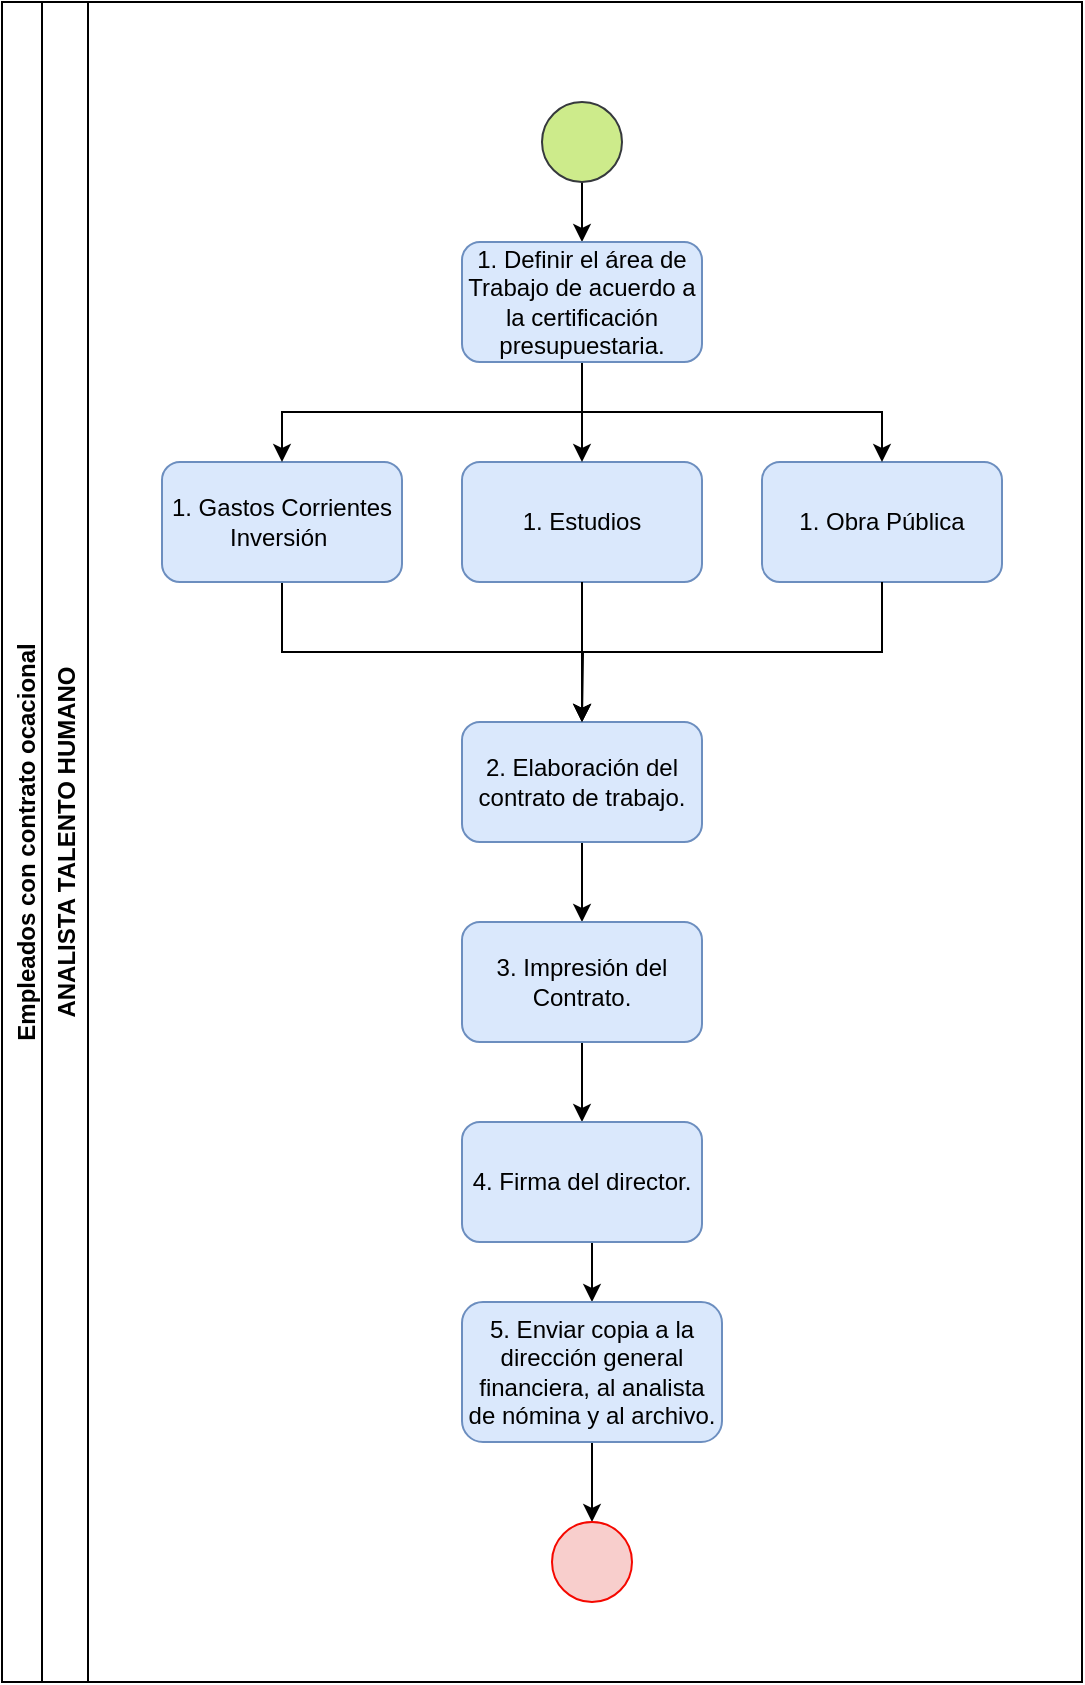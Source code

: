 <mxfile version="14.8.5" type="github">
  <diagram id="nchmbJQbJLLKpgCDKy6r" name="Page-1">
    <mxGraphModel dx="1483" dy="781" grid="1" gridSize="10" guides="1" tooltips="1" connect="1" arrows="1" fold="1" page="1" pageScale="1" pageWidth="827" pageHeight="1169" math="0" shadow="0">
      <root>
        <mxCell id="0" />
        <mxCell id="1" parent="0" />
        <mxCell id="H9WTz5owHjXtexVp32W7-1" value="" style="group" vertex="1" connectable="0" parent="1">
          <mxGeometry x="40" y="40" width="540" height="840" as="geometry" />
        </mxCell>
        <mxCell id="H9WTz5owHjXtexVp32W7-2" value="Empleados con contrato ocacional" style="swimlane;horizontal=0;" vertex="1" parent="H9WTz5owHjXtexVp32W7-1">
          <mxGeometry width="540" height="840" as="geometry">
            <mxRectangle x="170" y="-90" width="30" height="220" as="alternateBounds" />
          </mxGeometry>
        </mxCell>
        <mxCell id="H9WTz5owHjXtexVp32W7-3" style="edgeStyle=orthogonalEdgeStyle;rounded=0;orthogonalLoop=1;jettySize=auto;html=1;exitX=0.5;exitY=1;exitDx=0;exitDy=0;entryX=0.5;entryY=0;entryDx=0;entryDy=0;" edge="1" parent="H9WTz5owHjXtexVp32W7-2" source="H9WTz5owHjXtexVp32W7-4" target="H9WTz5owHjXtexVp32W7-12">
          <mxGeometry relative="1" as="geometry" />
        </mxCell>
        <mxCell id="H9WTz5owHjXtexVp32W7-4" value="" style="ellipse;whiteSpace=wrap;html=1;aspect=fixed;strokeColor=#36393d;fillColor=#cdeb8b;" vertex="1" parent="H9WTz5owHjXtexVp32W7-2">
          <mxGeometry x="270" y="50" width="40" height="40" as="geometry" />
        </mxCell>
        <mxCell id="H9WTz5owHjXtexVp32W7-5" style="edgeStyle=orthogonalEdgeStyle;rounded=0;orthogonalLoop=1;jettySize=auto;html=1;exitX=0.5;exitY=1;exitDx=0;exitDy=0;entryX=0.5;entryY=0;entryDx=0;entryDy=0;" edge="1" parent="H9WTz5owHjXtexVp32W7-2" source="H9WTz5owHjXtexVp32W7-6" target="H9WTz5owHjXtexVp32W7-14">
          <mxGeometry relative="1" as="geometry" />
        </mxCell>
        <mxCell id="H9WTz5owHjXtexVp32W7-6" value="1. Gastos Corrientes Inversión&amp;nbsp;" style="rounded=1;whiteSpace=wrap;html=1;fillColor=#dae8fc;strokeColor=#6c8ebf;" vertex="1" parent="H9WTz5owHjXtexVp32W7-2">
          <mxGeometry x="80" y="230" width="120" height="60" as="geometry" />
        </mxCell>
        <mxCell id="H9WTz5owHjXtexVp32W7-7" value="1. Estudios" style="rounded=1;whiteSpace=wrap;html=1;fillColor=#dae8fc;strokeColor=#6c8ebf;" vertex="1" parent="H9WTz5owHjXtexVp32W7-2">
          <mxGeometry x="230" y="230" width="120" height="60" as="geometry" />
        </mxCell>
        <mxCell id="H9WTz5owHjXtexVp32W7-8" value="1. Obra Pública" style="rounded=1;whiteSpace=wrap;html=1;fillColor=#dae8fc;strokeColor=#6c8ebf;" vertex="1" parent="H9WTz5owHjXtexVp32W7-2">
          <mxGeometry x="380" y="230" width="120" height="60" as="geometry" />
        </mxCell>
        <mxCell id="H9WTz5owHjXtexVp32W7-9" style="edgeStyle=orthogonalEdgeStyle;rounded=0;orthogonalLoop=1;jettySize=auto;html=1;exitX=0.5;exitY=1;exitDx=0;exitDy=0;entryX=0.5;entryY=0;entryDx=0;entryDy=0;" edge="1" parent="H9WTz5owHjXtexVp32W7-2" source="H9WTz5owHjXtexVp32W7-12" target="H9WTz5owHjXtexVp32W7-6">
          <mxGeometry relative="1" as="geometry" />
        </mxCell>
        <mxCell id="H9WTz5owHjXtexVp32W7-10" style="edgeStyle=orthogonalEdgeStyle;rounded=0;orthogonalLoop=1;jettySize=auto;html=1;exitX=0.5;exitY=1;exitDx=0;exitDy=0;entryX=0.5;entryY=0;entryDx=0;entryDy=0;" edge="1" parent="H9WTz5owHjXtexVp32W7-2" source="H9WTz5owHjXtexVp32W7-12" target="H9WTz5owHjXtexVp32W7-7">
          <mxGeometry relative="1" as="geometry" />
        </mxCell>
        <mxCell id="H9WTz5owHjXtexVp32W7-11" style="edgeStyle=orthogonalEdgeStyle;rounded=0;orthogonalLoop=1;jettySize=auto;html=1;exitX=0.5;exitY=1;exitDx=0;exitDy=0;entryX=0.5;entryY=0;entryDx=0;entryDy=0;" edge="1" parent="H9WTz5owHjXtexVp32W7-2" source="H9WTz5owHjXtexVp32W7-12" target="H9WTz5owHjXtexVp32W7-8">
          <mxGeometry relative="1" as="geometry" />
        </mxCell>
        <mxCell id="H9WTz5owHjXtexVp32W7-12" value="1. Definir el área de Trabajo de acuerdo a la certificación presupuestaria." style="rounded=1;whiteSpace=wrap;html=1;fillColor=#dae8fc;strokeColor=#6c8ebf;" vertex="1" parent="H9WTz5owHjXtexVp32W7-2">
          <mxGeometry x="230" y="120" width="120" height="60" as="geometry" />
        </mxCell>
        <mxCell id="H9WTz5owHjXtexVp32W7-13" style="edgeStyle=orthogonalEdgeStyle;rounded=0;orthogonalLoop=1;jettySize=auto;html=1;exitX=0.5;exitY=1;exitDx=0;exitDy=0;entryX=0.5;entryY=0;entryDx=0;entryDy=0;" edge="1" parent="H9WTz5owHjXtexVp32W7-2" source="H9WTz5owHjXtexVp32W7-14" target="H9WTz5owHjXtexVp32W7-16">
          <mxGeometry relative="1" as="geometry" />
        </mxCell>
        <mxCell id="H9WTz5owHjXtexVp32W7-14" value="2. Elaboración del contrato de trabajo." style="rounded=1;whiteSpace=wrap;html=1;fillColor=#dae8fc;strokeColor=#6c8ebf;" vertex="1" parent="H9WTz5owHjXtexVp32W7-2">
          <mxGeometry x="230" y="360" width="120" height="60" as="geometry" />
        </mxCell>
        <mxCell id="H9WTz5owHjXtexVp32W7-15" style="edgeStyle=orthogonalEdgeStyle;rounded=0;orthogonalLoop=1;jettySize=auto;html=1;exitX=0.5;exitY=1;exitDx=0;exitDy=0;entryX=0.5;entryY=0;entryDx=0;entryDy=0;" edge="1" parent="H9WTz5owHjXtexVp32W7-2" source="H9WTz5owHjXtexVp32W7-16" target="H9WTz5owHjXtexVp32W7-18">
          <mxGeometry relative="1" as="geometry" />
        </mxCell>
        <mxCell id="H9WTz5owHjXtexVp32W7-16" value="3. Impresión del Contrato." style="rounded=1;whiteSpace=wrap;html=1;fillColor=#dae8fc;strokeColor=#6c8ebf;" vertex="1" parent="H9WTz5owHjXtexVp32W7-2">
          <mxGeometry x="230" y="460" width="120" height="60" as="geometry" />
        </mxCell>
        <mxCell id="H9WTz5owHjXtexVp32W7-17" style="edgeStyle=orthogonalEdgeStyle;rounded=0;orthogonalLoop=1;jettySize=auto;html=1;exitX=0.5;exitY=1;exitDx=0;exitDy=0;entryX=0.5;entryY=0;entryDx=0;entryDy=0;" edge="1" parent="H9WTz5owHjXtexVp32W7-2" source="H9WTz5owHjXtexVp32W7-18" target="H9WTz5owHjXtexVp32W7-20">
          <mxGeometry relative="1" as="geometry" />
        </mxCell>
        <mxCell id="H9WTz5owHjXtexVp32W7-18" value="4. Firma del director." style="rounded=1;whiteSpace=wrap;html=1;fillColor=#dae8fc;strokeColor=#6c8ebf;" vertex="1" parent="H9WTz5owHjXtexVp32W7-2">
          <mxGeometry x="230" y="560" width="120" height="60" as="geometry" />
        </mxCell>
        <mxCell id="H9WTz5owHjXtexVp32W7-19" style="edgeStyle=orthogonalEdgeStyle;rounded=0;orthogonalLoop=1;jettySize=auto;html=1;exitX=0.5;exitY=1;exitDx=0;exitDy=0;entryX=0.5;entryY=0;entryDx=0;entryDy=0;" edge="1" parent="H9WTz5owHjXtexVp32W7-2" source="H9WTz5owHjXtexVp32W7-20" target="H9WTz5owHjXtexVp32W7-21">
          <mxGeometry relative="1" as="geometry" />
        </mxCell>
        <mxCell id="H9WTz5owHjXtexVp32W7-20" value="5. Enviar copia a la dirección general financiera, al analista de nómina y al archivo." style="rounded=1;whiteSpace=wrap;html=1;fillColor=#dae8fc;strokeColor=#6c8ebf;" vertex="1" parent="H9WTz5owHjXtexVp32W7-2">
          <mxGeometry x="230" y="650" width="130" height="70" as="geometry" />
        </mxCell>
        <mxCell id="H9WTz5owHjXtexVp32W7-21" value="" style="ellipse;whiteSpace=wrap;html=1;aspect=fixed;fillColor=#f8cecc;strokeColor=#F50800;" vertex="1" parent="H9WTz5owHjXtexVp32W7-2">
          <mxGeometry x="275" y="760" width="40" height="40" as="geometry" />
        </mxCell>
        <mxCell id="H9WTz5owHjXtexVp32W7-22" value="ANALISTA TALENTO HUMANO" style="swimlane;horizontal=0;" vertex="1" parent="H9WTz5owHjXtexVp32W7-1">
          <mxGeometry x="20" width="520" height="840" as="geometry">
            <mxRectangle x="190" y="-90" width="30" height="200" as="alternateBounds" />
          </mxGeometry>
        </mxCell>
        <mxCell id="H9WTz5owHjXtexVp32W7-23" style="edgeStyle=orthogonalEdgeStyle;rounded=0;orthogonalLoop=1;jettySize=auto;html=1;exitX=0.5;exitY=1;exitDx=0;exitDy=0;" edge="1" parent="H9WTz5owHjXtexVp32W7-1" source="H9WTz5owHjXtexVp32W7-7">
          <mxGeometry relative="1" as="geometry">
            <mxPoint x="290" y="360" as="targetPoint" />
          </mxGeometry>
        </mxCell>
        <mxCell id="H9WTz5owHjXtexVp32W7-24" style="edgeStyle=orthogonalEdgeStyle;rounded=0;orthogonalLoop=1;jettySize=auto;html=1;exitX=0.5;exitY=1;exitDx=0;exitDy=0;" edge="1" parent="H9WTz5owHjXtexVp32W7-1" source="H9WTz5owHjXtexVp32W7-8">
          <mxGeometry relative="1" as="geometry">
            <mxPoint x="290" y="360" as="targetPoint" />
          </mxGeometry>
        </mxCell>
      </root>
    </mxGraphModel>
  </diagram>
</mxfile>
